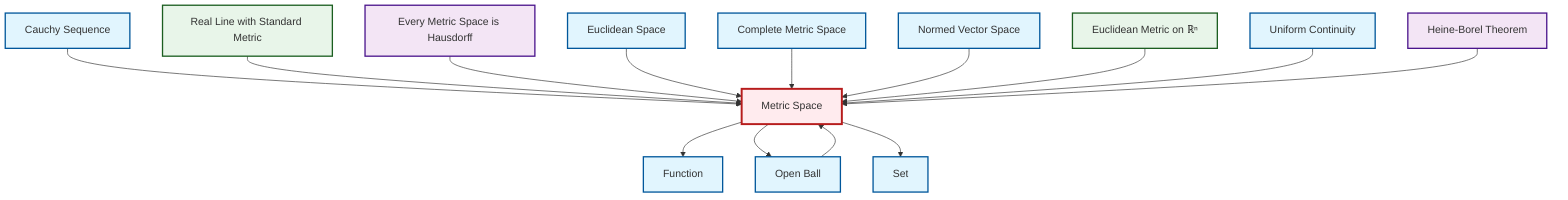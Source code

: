 graph TD
    classDef definition fill:#e1f5fe,stroke:#01579b,stroke-width:2px
    classDef theorem fill:#f3e5f5,stroke:#4a148c,stroke-width:2px
    classDef axiom fill:#fff3e0,stroke:#e65100,stroke-width:2px
    classDef example fill:#e8f5e9,stroke:#1b5e20,stroke-width:2px
    classDef current fill:#ffebee,stroke:#b71c1c,stroke-width:3px
    def-euclidean-space["Euclidean Space"]:::definition
    def-function["Function"]:::definition
    def-set["Set"]:::definition
    thm-heine-borel["Heine-Borel Theorem"]:::theorem
    def-metric-space["Metric Space"]:::definition
    ex-euclidean-metric["Euclidean Metric on ℝⁿ"]:::example
    def-complete-metric-space["Complete Metric Space"]:::definition
    ex-real-line-metric["Real Line with Standard Metric"]:::example
    thm-metric-hausdorff["Every Metric Space is Hausdorff"]:::theorem
    def-open-ball["Open Ball"]:::definition
    def-normed-vector-space["Normed Vector Space"]:::definition
    def-cauchy-sequence["Cauchy Sequence"]:::definition
    def-uniform-continuity["Uniform Continuity"]:::definition
    def-cauchy-sequence --> def-metric-space
    ex-real-line-metric --> def-metric-space
    thm-metric-hausdorff --> def-metric-space
    def-metric-space --> def-function
    def-euclidean-space --> def-metric-space
    def-complete-metric-space --> def-metric-space
    def-normed-vector-space --> def-metric-space
    ex-euclidean-metric --> def-metric-space
    def-uniform-continuity --> def-metric-space
    def-metric-space --> def-open-ball
    def-open-ball --> def-metric-space
    thm-heine-borel --> def-metric-space
    def-metric-space --> def-set
    class def-metric-space current